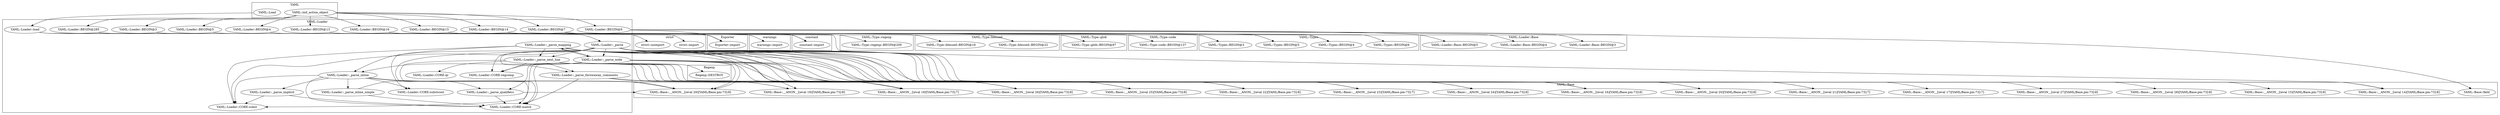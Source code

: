 digraph {
graph [overlap=false]
subgraph cluster_YAML {
	label="YAML";
	"YAML::Load";
	"YAML::init_action_object";
}
subgraph cluster_YAML_Type_regexp {
	label="YAML::Type::regexp";
	"YAML::Type::regexp::BEGIN@200";
}
subgraph cluster_YAML_Loader_Base {
	label="YAML::Loader::Base";
	"YAML::Loader::Base::BEGIN@3";
	"YAML::Loader::Base::BEGIN@4";
	"YAML::Loader::Base::BEGIN@5";
}
subgraph cluster_YAML_Loader {
	label="YAML::Loader";
	"YAML::Loader::_parse_mapping";
	"YAML::Loader::_parse_qualifiers";
	"YAML::Loader::_parse_implicit";
	"YAML::Loader::BEGIN@3";
	"YAML::Loader::_parse_inline_simple";
	"YAML::Loader::BEGIN@5";
	"YAML::Loader::_parse";
	"YAML::Loader::BEGIN@4";
	"YAML::Loader::CORE:subst";
	"YAML::Loader::CORE:match";
	"YAML::Loader::_parse_inline";
	"YAML::Loader::BEGIN@285";
	"YAML::Loader::_parse_next_line";
	"YAML::Loader::CORE:qr";
	"YAML::Loader::BEGIN@14";
	"YAML::Loader::_parse_node";
	"YAML::Loader::BEGIN@15";
	"YAML::Loader::CORE:regcomp";
	"YAML::Loader::CORE:substcont";
	"YAML::Loader::load";
	"YAML::Loader::BEGIN@7";
	"YAML::Loader::BEGIN@6";
	"YAML::Loader::BEGIN@13";
	"YAML::Loader::_parse_throwaway_comments";
	"YAML::Loader::BEGIN@16";
}
subgraph cluster_YAML_Base {
	label="YAML::Base";
	"YAML::Base::__ANON__[(eval 21)[YAML/Base.pm:73]:7]";
	"YAML::Base::__ANON__[(eval 26)[YAML/Base.pm:73]:8]";
	"YAML::Base::__ANON__[(eval 14)[YAML/Base.pm:73]:8]";
	"YAML::Base::__ANON__[(eval 25)[YAML/Base.pm:73]:8]";
	"YAML::Base::__ANON__[(eval 18)[YAML/Base.pm:73]:7]";
	"YAML::Base::__ANON__[(eval 29)[YAML/Base.pm:73]:8]";
	"YAML::Base::__ANON__[(eval 23)[YAML/Base.pm:73]:7]";
	"YAML::Base::__ANON__[(eval 24)[YAML/Base.pm:73]:8]";
	"YAML::Base::__ANON__[(eval 22)[YAML/Base.pm:73]:8]";
	"YAML::Base::__ANON__[(eval 15)[YAML/Base.pm:73]:8]";
	"YAML::Base::__ANON__[(eval 19)[YAML/Base.pm:73]:8]";
	"YAML::Base::__ANON__[(eval 17)[YAML/Base.pm:73]:7]";
	"YAML::Base::__ANON__[(eval 20)[YAML/Base.pm:73]:8]";
	"YAML::Base::field";
	"YAML::Base::__ANON__[(eval 27)[YAML/Base.pm:73]:8]";
	"YAML::Base::__ANON__[(eval 28)[YAML/Base.pm:73]:8]";
	"YAML::Base::__ANON__[(eval 16)[YAML/Base.pm:73]:8]";
}
subgraph cluster_warnings {
	label="warnings";
	"warnings::import";
}
subgraph cluster_YAML_Type_blessed {
	label="YAML::Type::blessed";
	"YAML::Type::blessed::BEGIN@16";
	"YAML::Type::blessed::BEGIN@22";
}
subgraph cluster_YAML_Type_glob {
	label="YAML::Type::glob";
	"YAML::Type::glob::BEGIN@97";
}
subgraph cluster_strict {
	label="strict";
	"strict::import";
	"strict::unimport";
}
subgraph cluster_YAML_Type_code {
	label="YAML::Type::code";
	"YAML::Type::code::BEGIN@137";
}
subgraph cluster_YAML_Types {
	label="YAML::Types";
	"YAML::Types::BEGIN@4";
	"YAML::Types::BEGIN@5";
	"YAML::Types::BEGIN@3";
	"YAML::Types::BEGIN@6";
}
subgraph cluster_Regexp {
	label="Regexp";
	"Regexp::DESTROY";
}
subgraph cluster_constant {
	label="constant";
	"constant::import";
}
subgraph cluster_Exporter {
	label="Exporter";
	"Exporter::import";
}
"YAML::Loader::_parse_mapping" -> "YAML::Base::__ANON__[(eval 21)[YAML/Base.pm:73]:7]";
"YAML::Loader::_parse" -> "YAML::Base::__ANON__[(eval 21)[YAML/Base.pm:73]:7]";
"YAML::Loader::_parse_mapping" -> "YAML::Base::__ANON__[(eval 25)[YAML/Base.pm:73]:8]";
"YAML::Loader::_parse_next_line" -> "YAML::Base::__ANON__[(eval 25)[YAML/Base.pm:73]:8]";
"YAML::Loader::_parse_node" -> "YAML::Base::__ANON__[(eval 25)[YAML/Base.pm:73]:8]";
"YAML::Loader::_parse_node" -> "YAML::Loader::_parse_mapping";
"YAML::Loader::_parse_inline" -> "YAML::Loader::_parse_qualifiers";
"YAML::Loader::_parse_node" -> "YAML::Loader::_parse_qualifiers";
"YAML::init_action_object" -> "YAML::Loader::BEGIN@3";
"YAML::Loader::_parse" -> "YAML::Base::__ANON__[(eval 17)[YAML/Base.pm:73]:7]";
"YAML::init_action_object" -> "YAML::Loader::BEGIN@4";
"YAML::Loader::BEGIN@6" -> "YAML::Loader::Base::BEGIN@5";
"YAML::init_action_object" -> "YAML::Loader::BEGIN@14";
"YAML::Loader::BEGIN@6" -> "Exporter::import";
"YAML::Loader::BEGIN@5" -> "Exporter::import";
"YAML::Loader::BEGIN@7" -> "Exporter::import";
"YAML::Loader::BEGIN@7" -> "YAML::Type::blessed::BEGIN@22";
"YAML::Loader::BEGIN@7" -> "YAML::Types::BEGIN@3";
"YAML::Loader::_parse" -> "YAML::Base::__ANON__[(eval 28)[YAML/Base.pm:73]:8]";
"YAML::init_action_object" -> "YAML::Loader::BEGIN@6";
"YAML::Loader::_parse_next_line" -> "YAML::Loader::_parse_throwaway_comments";
"YAML::Loader::_parse" -> "YAML::Loader::_parse_throwaway_comments";
"YAML::Loader::BEGIN@14" -> "constant::import";
"YAML::Loader::BEGIN@15" -> "constant::import";
"YAML::Loader::BEGIN@13" -> "constant::import";
"YAML::Loader::BEGIN@16" -> "constant::import";
"YAML::Loader::_parse_next_line" -> "YAML::Base::__ANON__[(eval 18)[YAML/Base.pm:73]:7]";
"YAML::Loader::_parse" -> "YAML::Base::__ANON__[(eval 18)[YAML/Base.pm:73]:7]";
"YAML::Loader::_parse_throwaway_comments" -> "YAML::Base::__ANON__[(eval 18)[YAML/Base.pm:73]:7]";
"YAML::Loader::BEGIN@285" -> "strict::unimport";
"YAML::init_action_object" -> "YAML::Loader::BEGIN@5";
"YAML::Loader::load" -> "YAML::Loader::_parse";
"YAML::Loader::_parse_inline" -> "YAML::Loader::CORE:match";
"YAML::Loader::_parse_qualifiers" -> "YAML::Loader::CORE:match";
"YAML::Loader::_parse_next_line" -> "YAML::Loader::CORE:match";
"YAML::Loader::_parse_implicit" -> "YAML::Loader::CORE:match";
"YAML::Loader::_parse_node" -> "YAML::Loader::CORE:match";
"YAML::Loader::_parse_inline_simple" -> "YAML::Loader::CORE:match";
"YAML::Loader::_parse" -> "YAML::Loader::CORE:match";
"YAML::Loader::_parse_throwaway_comments" -> "YAML::Loader::CORE:match";
"YAML::Loader::_parse_next_line" -> "YAML::Loader::CORE:qr";
"YAML::Loader::BEGIN@4" -> "warnings::import";
"YAML::Loader::_parse_next_line" -> "Regexp::DESTROY";
"YAML::init_action_object" -> "YAML::Loader::BEGIN@15";
"YAML::Loader::_parse_next_line" -> "YAML::Loader::CORE:regcomp";
"YAML::Loader::_parse" -> "YAML::Loader::CORE:regcomp";
"YAML::Loader::_parse_node" -> "YAML::Loader::CORE:regcomp";
"YAML::Loader::BEGIN@7" -> "YAML::Types::BEGIN@4";
"YAML::Loader::_parse_mapping" -> "YAML::Base::__ANON__[(eval 20)[YAML/Base.pm:73]:8]";
"YAML::Loader::_parse" -> "YAML::Base::__ANON__[(eval 20)[YAML/Base.pm:73]:8]";
"YAML::Loader::BEGIN@7" -> "YAML::Types::BEGIN@5";
"YAML::Load" -> "YAML::Loader::load";
"YAML::Loader::BEGIN@7" -> "YAML::Type::code::BEGIN@137";
"YAML::Loader::BEGIN@7" -> "YAML::Types::BEGIN@6";
"YAML::init_action_object" -> "YAML::Loader::BEGIN@16";
"YAML::Loader::load" -> "YAML::Base::__ANON__[(eval 14)[YAML/Base.pm:73]:8]";
"YAML::Loader::_parse" -> "YAML::Base::__ANON__[(eval 14)[YAML/Base.pm:73]:8]";
"YAML::Loader::BEGIN@7" -> "YAML::Type::glob::BEGIN@97";
"YAML::Loader::_parse_inline" -> "YAML::Loader::_parse_implicit";
"YAML::Loader::_parse_mapping" -> "YAML::Base::__ANON__[(eval 24)[YAML/Base.pm:73]:8]";
"YAML::Loader::_parse_next_line" -> "YAML::Base::__ANON__[(eval 24)[YAML/Base.pm:73]:8]";
"YAML::Loader::_parse" -> "YAML::Base::__ANON__[(eval 24)[YAML/Base.pm:73]:8]";
"YAML::Loader::_parse_node" -> "YAML::Base::__ANON__[(eval 24)[YAML/Base.pm:73]:8]";
"YAML::Loader::BEGIN@6" -> "YAML::Base::field";
"YAML::Loader::_parse" -> "YAML::Base::__ANON__[(eval 27)[YAML/Base.pm:73]:8]";
"YAML::Loader::_parse_inline" -> "YAML::Loader::CORE:subst";
"YAML::Loader::_parse_mapping" -> "YAML::Loader::CORE:subst";
"YAML::Loader::_parse" -> "YAML::Loader::CORE:subst";
"YAML::Loader::_parse_implicit" -> "YAML::Loader::CORE:subst";
"YAML::Loader::_parse_node" -> "YAML::Loader::CORE:subst";
"YAML::Loader::_parse_mapping" -> "YAML::Base::__ANON__[(eval 26)[YAML/Base.pm:73]:8]";
"YAML::Loader::_parse_next_line" -> "YAML::Base::__ANON__[(eval 26)[YAML/Base.pm:73]:8]";
"YAML::Loader::_parse_node" -> "YAML::Base::__ANON__[(eval 26)[YAML/Base.pm:73]:8]";
"YAML::Loader::BEGIN@7" -> "YAML::Type::blessed::BEGIN@16";
"YAML::Loader::_parse_mapping" -> "YAML::Loader::_parse_next_line";
"YAML::Loader::_parse" -> "YAML::Loader::_parse_next_line";
"YAML::Loader::_parse_mapping" -> "YAML::Base::__ANON__[(eval 22)[YAML/Base.pm:73]:8]";
"YAML::Loader::_parse_next_line" -> "YAML::Base::__ANON__[(eval 22)[YAML/Base.pm:73]:8]";
"YAML::Loader::_parse" -> "YAML::Base::__ANON__[(eval 22)[YAML/Base.pm:73]:8]";
"YAML::Loader::_parse_node" -> "YAML::Base::__ANON__[(eval 22)[YAML/Base.pm:73]:8]";
"YAML::Loader::_parse_inline" -> "YAML::Base::__ANON__[(eval 29)[YAML/Base.pm:73]:8]";
"YAML::Loader::_parse_mapping" -> "YAML::Base::__ANON__[(eval 29)[YAML/Base.pm:73]:8]";
"YAML::Loader::_parse_qualifiers" -> "YAML::Base::__ANON__[(eval 29)[YAML/Base.pm:73]:8]";
"YAML::Loader::_parse_inline_simple" -> "YAML::Base::__ANON__[(eval 29)[YAML/Base.pm:73]:8]";
"YAML::Loader::_parse_node" -> "YAML::Base::__ANON__[(eval 29)[YAML/Base.pm:73]:8]";
"YAML::Loader::BEGIN@7" -> "YAML::Type::regexp::BEGIN@200";
"YAML::Loader::BEGIN@6" -> "YAML::Loader::Base::BEGIN@3";
"YAML::Loader::_parse_next_line" -> "YAML::Base::__ANON__[(eval 19)[YAML/Base.pm:73]:8]";
"YAML::Loader::_parse" -> "YAML::Base::__ANON__[(eval 19)[YAML/Base.pm:73]:8]";
"YAML::Loader::_parse_throwaway_comments" -> "YAML::Base::__ANON__[(eval 19)[YAML/Base.pm:73]:8]";
"YAML::Loader::_parse_inline" -> "YAML::Loader::_parse_inline_simple";
"YAML::Loader::_parse" -> "YAML::Base::__ANON__[(eval 15)[YAML/Base.pm:73]:8]";
"YAML::Loader::BEGIN@6" -> "YAML::Loader::Base::BEGIN@4";
"YAML::Loader::_parse_mapping" -> "YAML::Loader::_parse_inline";
"YAML::Loader::_parse_node" -> "YAML::Loader::_parse_inline";
"YAML::init_action_object" -> "YAML::Loader::BEGIN@285";
"YAML::Loader::_parse_mapping" -> "YAML::Loader::_parse_node";
"YAML::Loader::_parse" -> "YAML::Loader::_parse_node";
"YAML::Loader::_parse_mapping" -> "YAML::Base::__ANON__[(eval 23)[YAML/Base.pm:73]:7]";
"YAML::Loader::_parse_next_line" -> "YAML::Base::__ANON__[(eval 23)[YAML/Base.pm:73]:7]";
"YAML::Loader::_parse" -> "YAML::Base::__ANON__[(eval 23)[YAML/Base.pm:73]:7]";
"YAML::Loader::_parse_node" -> "YAML::Base::__ANON__[(eval 23)[YAML/Base.pm:73]:7]";
"YAML::Loader::_parse_inline" -> "YAML::Loader::CORE:substcont";
"YAML::Loader::_parse" -> "YAML::Loader::CORE:substcont";
"YAML::Loader::BEGIN@3" -> "strict::import";
"YAML::init_action_object" -> "YAML::Loader::BEGIN@7";
"YAML::init_action_object" -> "YAML::Loader::BEGIN@13";
"YAML::Loader::_parse_mapping" -> "YAML::Base::__ANON__[(eval 16)[YAML/Base.pm:73]:8]";
"YAML::Loader::_parse" -> "YAML::Base::__ANON__[(eval 16)[YAML/Base.pm:73]:8]";
"YAML::Loader::_parse_node" -> "YAML::Base::__ANON__[(eval 16)[YAML/Base.pm:73]:8]";
}
